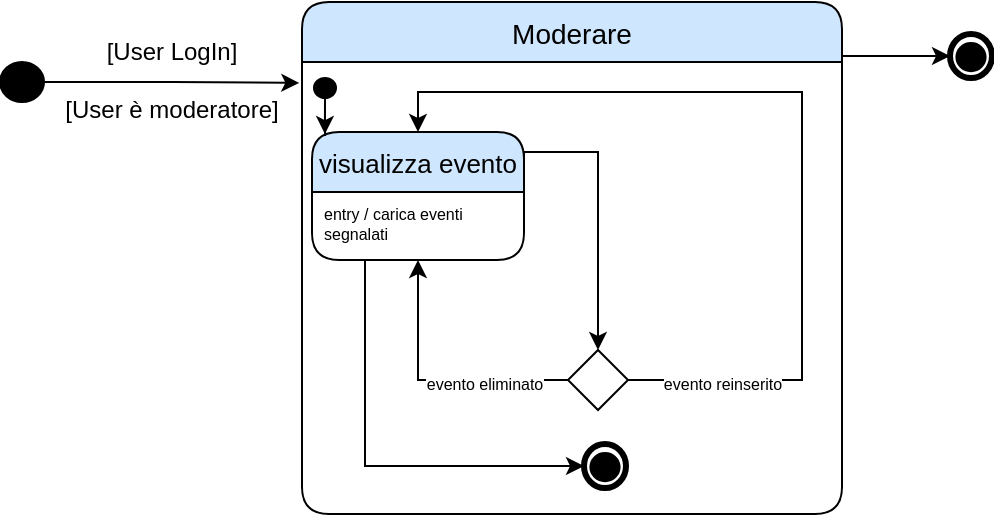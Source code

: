 <mxfile version="13.7.3" type="device"><diagram id="VE__5l8w3E177w0PYBo3" name="Pagina-1"><mxGraphModel dx="1123" dy="817" grid="1" gridSize="10" guides="1" tooltips="1" connect="1" arrows="1" fold="1" page="1" pageScale="1" pageWidth="827" pageHeight="1169" math="0" shadow="0"><root><mxCell id="0"/><mxCell id="1" parent="0"/><mxCell id="qmgwWLVny0QZWi2bQwbf-4" style="edgeStyle=orthogonalEdgeStyle;rounded=0;orthogonalLoop=1;jettySize=auto;html=1;entryX=-0.005;entryY=0.158;entryDx=0;entryDy=0;entryPerimeter=0;" edge="1" parent="1" source="qmgwWLVny0QZWi2bQwbf-3" target="qmgwWLVny0QZWi2bQwbf-1"><mxGeometry relative="1" as="geometry"/></mxCell><mxCell id="qmgwWLVny0QZWi2bQwbf-3" value="" style="shape=mxgraph.bpmn.shape;html=1;verticalLabelPosition=bottom;labelBackgroundColor=#ffffff;verticalAlign=top;align=center;perimeter=ellipsePerimeter;outlineConnect=0;outline=end;symbol=general;strokeWidth=1;fillColor=#000000;" vertex="1" parent="1"><mxGeometry x="180" y="125" width="20" height="18" as="geometry"/></mxCell><mxCell id="qmgwWLVny0QZWi2bQwbf-5" value="[User LogIn]&lt;br&gt;&lt;br&gt;[User è moderatore]" style="text;html=1;strokeColor=none;fillColor=none;align=center;verticalAlign=middle;whiteSpace=wrap;rounded=0;" vertex="1" parent="1"><mxGeometry x="210" y="123" width="110" height="20" as="geometry"/></mxCell><mxCell id="qmgwWLVny0QZWi2bQwbf-6" value="visualizza evento" style="swimlane;childLayout=stackLayout;horizontal=1;startSize=30;horizontalStack=0;rounded=1;fontSize=13;fontStyle=0;strokeWidth=1;resizeParent=0;resizeLast=1;shadow=0;dashed=0;align=center;fillColor=#CFE6FF;" vertex="1" parent="1"><mxGeometry x="335" y="159" width="106" height="64" as="geometry"/></mxCell><mxCell id="qmgwWLVny0QZWi2bQwbf-7" value="entry / carica eventi &#10;segnalati" style="align=left;strokeColor=none;fillColor=none;spacingLeft=4;fontSize=8;verticalAlign=top;resizable=0;rotatable=0;part=1;" vertex="1" parent="qmgwWLVny0QZWi2bQwbf-6"><mxGeometry y="30" width="106" height="34" as="geometry"/></mxCell><mxCell id="qmgwWLVny0QZWi2bQwbf-10" style="edgeStyle=orthogonalEdgeStyle;rounded=0;orthogonalLoop=1;jettySize=auto;html=1;entryX=0.061;entryY=0.016;entryDx=0;entryDy=0;entryPerimeter=0;fontSize=13;" edge="1" parent="1" source="qmgwWLVny0QZWi2bQwbf-9" target="qmgwWLVny0QZWi2bQwbf-6"><mxGeometry relative="1" as="geometry"/></mxCell><mxCell id="qmgwWLVny0QZWi2bQwbf-9" value="" style="shape=mxgraph.bpmn.shape;html=1;verticalLabelPosition=bottom;labelBackgroundColor=#ffffff;verticalAlign=top;align=center;perimeter=ellipsePerimeter;outlineConnect=0;outline=end;symbol=general;strokeWidth=1;fillColor=#000000;" vertex="1" parent="1"><mxGeometry x="337" y="133" width="9" height="8" as="geometry"/></mxCell><mxCell id="qmgwWLVny0QZWi2bQwbf-40" style="edgeStyle=orthogonalEdgeStyle;rounded=0;orthogonalLoop=1;jettySize=auto;html=1;exitX=0.25;exitY=1;exitDx=0;exitDy=0;entryX=0;entryY=0.5;entryDx=0;entryDy=0;fontSize=13;" edge="1" parent="1" source="qmgwWLVny0QZWi2bQwbf-7" target="qmgwWLVny0QZWi2bQwbf-31"><mxGeometry relative="1" as="geometry"><mxPoint x="416.5" y="355.0" as="sourcePoint"/></mxGeometry></mxCell><mxCell id="qmgwWLVny0QZWi2bQwbf-1" value="Moderare" style="swimlane;childLayout=stackLayout;horizontal=1;startSize=30;horizontalStack=0;rounded=1;fontSize=14;fontStyle=0;strokeWidth=1;resizeParent=0;resizeLast=1;shadow=0;dashed=0;align=center;fillColor=#CFE6FF;" vertex="1" parent="1"><mxGeometry x="330" y="94" width="270" height="256" as="geometry"/></mxCell><mxCell id="qmgwWLVny0QZWi2bQwbf-21" style="edgeStyle=orthogonalEdgeStyle;rounded=0;orthogonalLoop=1;jettySize=auto;html=1;exitX=0;exitY=0.5;exitDx=0;exitDy=0;fontSize=13;entryX=0.5;entryY=1;entryDx=0;entryDy=0;" edge="1" parent="1" source="qmgwWLVny0QZWi2bQwbf-19" target="qmgwWLVny0QZWi2bQwbf-7"><mxGeometry relative="1" as="geometry"/></mxCell><mxCell id="qmgwWLVny0QZWi2bQwbf-52" value="&lt;font style=&quot;font-size: 8px&quot;&gt;evento eliminato&lt;/font&gt;" style="edgeLabel;html=1;align=center;verticalAlign=middle;resizable=0;points=[];fontSize=13;" vertex="1" connectable="0" parent="qmgwWLVny0QZWi2bQwbf-21"><mxGeometry x="-0.227" y="1" relative="1" as="geometry"><mxPoint x="9.5" y="-1" as="offset"/></mxGeometry></mxCell><mxCell id="qmgwWLVny0QZWi2bQwbf-22" style="edgeStyle=orthogonalEdgeStyle;rounded=0;orthogonalLoop=1;jettySize=auto;html=1;exitX=1;exitY=0.5;exitDx=0;exitDy=0;entryX=0.5;entryY=0;entryDx=0;entryDy=0;fontSize=13;" edge="1" parent="1" source="qmgwWLVny0QZWi2bQwbf-19" target="qmgwWLVny0QZWi2bQwbf-6"><mxGeometry relative="1" as="geometry"><Array as="points"><mxPoint x="580" y="283"/><mxPoint x="580" y="139"/><mxPoint x="388" y="139"/></Array></mxGeometry></mxCell><mxCell id="qmgwWLVny0QZWi2bQwbf-53" value="&lt;font style=&quot;font-size: 8px&quot;&gt;evento reinserito&lt;/font&gt;" style="edgeLabel;html=1;align=center;verticalAlign=middle;resizable=0;points=[];fontSize=13;" vertex="1" connectable="0" parent="qmgwWLVny0QZWi2bQwbf-22"><mxGeometry x="-0.728" y="1" relative="1" as="geometry"><mxPoint x="-13" y="1" as="offset"/></mxGeometry></mxCell><mxCell id="qmgwWLVny0QZWi2bQwbf-19" value="" style="rhombus;whiteSpace=wrap;html=1;strokeWidth=1;fillColor=none;fontSize=13;" vertex="1" parent="1"><mxGeometry x="463" y="268" width="30" height="30" as="geometry"/></mxCell><mxCell id="qmgwWLVny0QZWi2bQwbf-20" style="edgeStyle=orthogonalEdgeStyle;rounded=0;orthogonalLoop=1;jettySize=auto;html=1;exitX=1;exitY=0;exitDx=0;exitDy=0;entryX=0.5;entryY=0;entryDx=0;entryDy=0;fontSize=13;" edge="1" parent="1" source="qmgwWLVny0QZWi2bQwbf-7" target="qmgwWLVny0QZWi2bQwbf-19"><mxGeometry relative="1" as="geometry"/></mxCell><mxCell id="qmgwWLVny0QZWi2bQwbf-54" value="" style="group" vertex="1" connectable="0" parent="1"><mxGeometry x="471" y="315" width="21" height="22" as="geometry"/></mxCell><mxCell id="qmgwWLVny0QZWi2bQwbf-38" value="" style="group" vertex="1" connectable="0" parent="qmgwWLVny0QZWi2bQwbf-54"><mxGeometry width="21" height="22" as="geometry"/></mxCell><mxCell id="qmgwWLVny0QZWi2bQwbf-36" value="" style="group" vertex="1" connectable="0" parent="qmgwWLVny0QZWi2bQwbf-38"><mxGeometry width="21" height="22" as="geometry"/></mxCell><mxCell id="qmgwWLVny0QZWi2bQwbf-35" value="" style="group" vertex="1" connectable="0" parent="qmgwWLVny0QZWi2bQwbf-36"><mxGeometry width="21" height="22" as="geometry"/></mxCell><mxCell id="qmgwWLVny0QZWi2bQwbf-33" value="" style="group" vertex="1" connectable="0" parent="qmgwWLVny0QZWi2bQwbf-35"><mxGeometry width="21" height="22" as="geometry"/></mxCell><mxCell id="qmgwWLVny0QZWi2bQwbf-23" value="" style="group" vertex="1" connectable="0" parent="qmgwWLVny0QZWi2bQwbf-33"><mxGeometry width="21" height="22" as="geometry"/></mxCell><mxCell id="qmgwWLVny0QZWi2bQwbf-24" value="" style="group" vertex="1" connectable="0" parent="qmgwWLVny0QZWi2bQwbf-23"><mxGeometry width="21" height="22" as="geometry"/></mxCell><mxCell id="qmgwWLVny0QZWi2bQwbf-25" value="" style="group" vertex="1" connectable="0" parent="qmgwWLVny0QZWi2bQwbf-24"><mxGeometry width="21" height="22" as="geometry"/></mxCell><mxCell id="qmgwWLVny0QZWi2bQwbf-26" value="" style="group" vertex="1" connectable="0" parent="qmgwWLVny0QZWi2bQwbf-25"><mxGeometry width="21" height="22" as="geometry"/></mxCell><mxCell id="qmgwWLVny0QZWi2bQwbf-27" value="" style="group" vertex="1" connectable="0" parent="qmgwWLVny0QZWi2bQwbf-26"><mxGeometry width="21" height="22" as="geometry"/></mxCell><mxCell id="qmgwWLVny0QZWi2bQwbf-28" value="" style="group" vertex="1" connectable="0" parent="qmgwWLVny0QZWi2bQwbf-27"><mxGeometry width="21" height="22" as="geometry"/></mxCell><mxCell id="qmgwWLVny0QZWi2bQwbf-29" value="" style="group" vertex="1" connectable="0" parent="qmgwWLVny0QZWi2bQwbf-28"><mxGeometry width="21" height="22" as="geometry"/></mxCell><mxCell id="qmgwWLVny0QZWi2bQwbf-30" value="" style="group" vertex="1" connectable="0" parent="qmgwWLVny0QZWi2bQwbf-29"><mxGeometry width="21" height="22" as="geometry"/></mxCell><mxCell id="qmgwWLVny0QZWi2bQwbf-31" value="" style="shape=mxgraph.bpmn.shape;html=1;verticalLabelPosition=bottom;labelBackgroundColor=#ffffff;verticalAlign=top;align=center;perimeter=ellipsePerimeter;outlineConnect=0;outline=end;symbol=general;strokeWidth=1;" vertex="1" parent="qmgwWLVny0QZWi2bQwbf-30"><mxGeometry width="21" height="22" as="geometry"/></mxCell><mxCell id="qmgwWLVny0QZWi2bQwbf-32" value="" style="shape=mxgraph.bpmn.shape;html=1;verticalLabelPosition=bottom;labelBackgroundColor=#ffffff;verticalAlign=top;align=center;perimeter=ellipsePerimeter;outlineConnect=0;outline=end;symbol=general;strokeWidth=1;fillColor=#000000;container=1;" vertex="1" parent="qmgwWLVny0QZWi2bQwbf-30"><mxGeometry x="4.2" y="5.5" width="12.6" height="12.1" as="geometry"><mxRectangle x="6" y="7.5" width="50" height="40" as="alternateBounds"/></mxGeometry></mxCell><mxCell id="qmgwWLVny0QZWi2bQwbf-55" value="" style="group" vertex="1" connectable="0" parent="1"><mxGeometry x="600" y="110" width="75" height="22" as="geometry"/></mxCell><mxCell id="qmgwWLVny0QZWi2bQwbf-41" value="" style="group" vertex="1" connectable="0" parent="qmgwWLVny0QZWi2bQwbf-55"><mxGeometry x="54" width="21" height="22" as="geometry"/></mxCell><mxCell id="qmgwWLVny0QZWi2bQwbf-42" value="" style="group" vertex="1" connectable="0" parent="qmgwWLVny0QZWi2bQwbf-41"><mxGeometry width="21" height="22" as="geometry"/></mxCell><mxCell id="qmgwWLVny0QZWi2bQwbf-43" value="" style="group" vertex="1" connectable="0" parent="qmgwWLVny0QZWi2bQwbf-42"><mxGeometry width="21" height="22" as="geometry"/></mxCell><mxCell id="qmgwWLVny0QZWi2bQwbf-44" value="" style="group" vertex="1" connectable="0" parent="qmgwWLVny0QZWi2bQwbf-43"><mxGeometry width="21" height="22" as="geometry"/></mxCell><mxCell id="qmgwWLVny0QZWi2bQwbf-45" value="" style="group" vertex="1" connectable="0" parent="qmgwWLVny0QZWi2bQwbf-44"><mxGeometry width="21" height="22" as="geometry"/></mxCell><mxCell id="qmgwWLVny0QZWi2bQwbf-46" value="" style="group" vertex="1" connectable="0" parent="qmgwWLVny0QZWi2bQwbf-45"><mxGeometry width="21" height="22" as="geometry"/></mxCell><mxCell id="qmgwWLVny0QZWi2bQwbf-47" value="" style="group" vertex="1" connectable="0" parent="qmgwWLVny0QZWi2bQwbf-46"><mxGeometry width="21" height="22" as="geometry"/></mxCell><mxCell id="qmgwWLVny0QZWi2bQwbf-48" value="" style="group" vertex="1" connectable="0" parent="qmgwWLVny0QZWi2bQwbf-47"><mxGeometry width="21" height="22" as="geometry"/></mxCell><mxCell id="qmgwWLVny0QZWi2bQwbf-49" value="" style="shape=mxgraph.bpmn.shape;html=1;verticalLabelPosition=bottom;labelBackgroundColor=#ffffff;verticalAlign=top;align=center;perimeter=ellipsePerimeter;outlineConnect=0;outline=end;symbol=general;strokeWidth=1;" vertex="1" parent="qmgwWLVny0QZWi2bQwbf-48"><mxGeometry width="21" height="22" as="geometry"/></mxCell><mxCell id="qmgwWLVny0QZWi2bQwbf-50" value="" style="shape=mxgraph.bpmn.shape;html=1;verticalLabelPosition=bottom;labelBackgroundColor=#ffffff;verticalAlign=top;align=center;perimeter=ellipsePerimeter;outlineConnect=0;outline=end;symbol=general;strokeWidth=1;fillColor=#000000;container=1;" vertex="1" parent="qmgwWLVny0QZWi2bQwbf-48"><mxGeometry x="4.2" y="5.5" width="12.6" height="12.1" as="geometry"><mxRectangle x="6" y="7.5" width="50" height="40" as="alternateBounds"/></mxGeometry></mxCell><mxCell id="qmgwWLVny0QZWi2bQwbf-51" value="" style="endArrow=classic;html=1;fontSize=13;" edge="1" parent="qmgwWLVny0QZWi2bQwbf-55" target="qmgwWLVny0QZWi2bQwbf-49"><mxGeometry width="50" height="50" relative="1" as="geometry"><mxPoint y="11" as="sourcePoint"/><mxPoint x="64" y="41" as="targetPoint"/></mxGeometry></mxCell></root></mxGraphModel></diagram></mxfile>